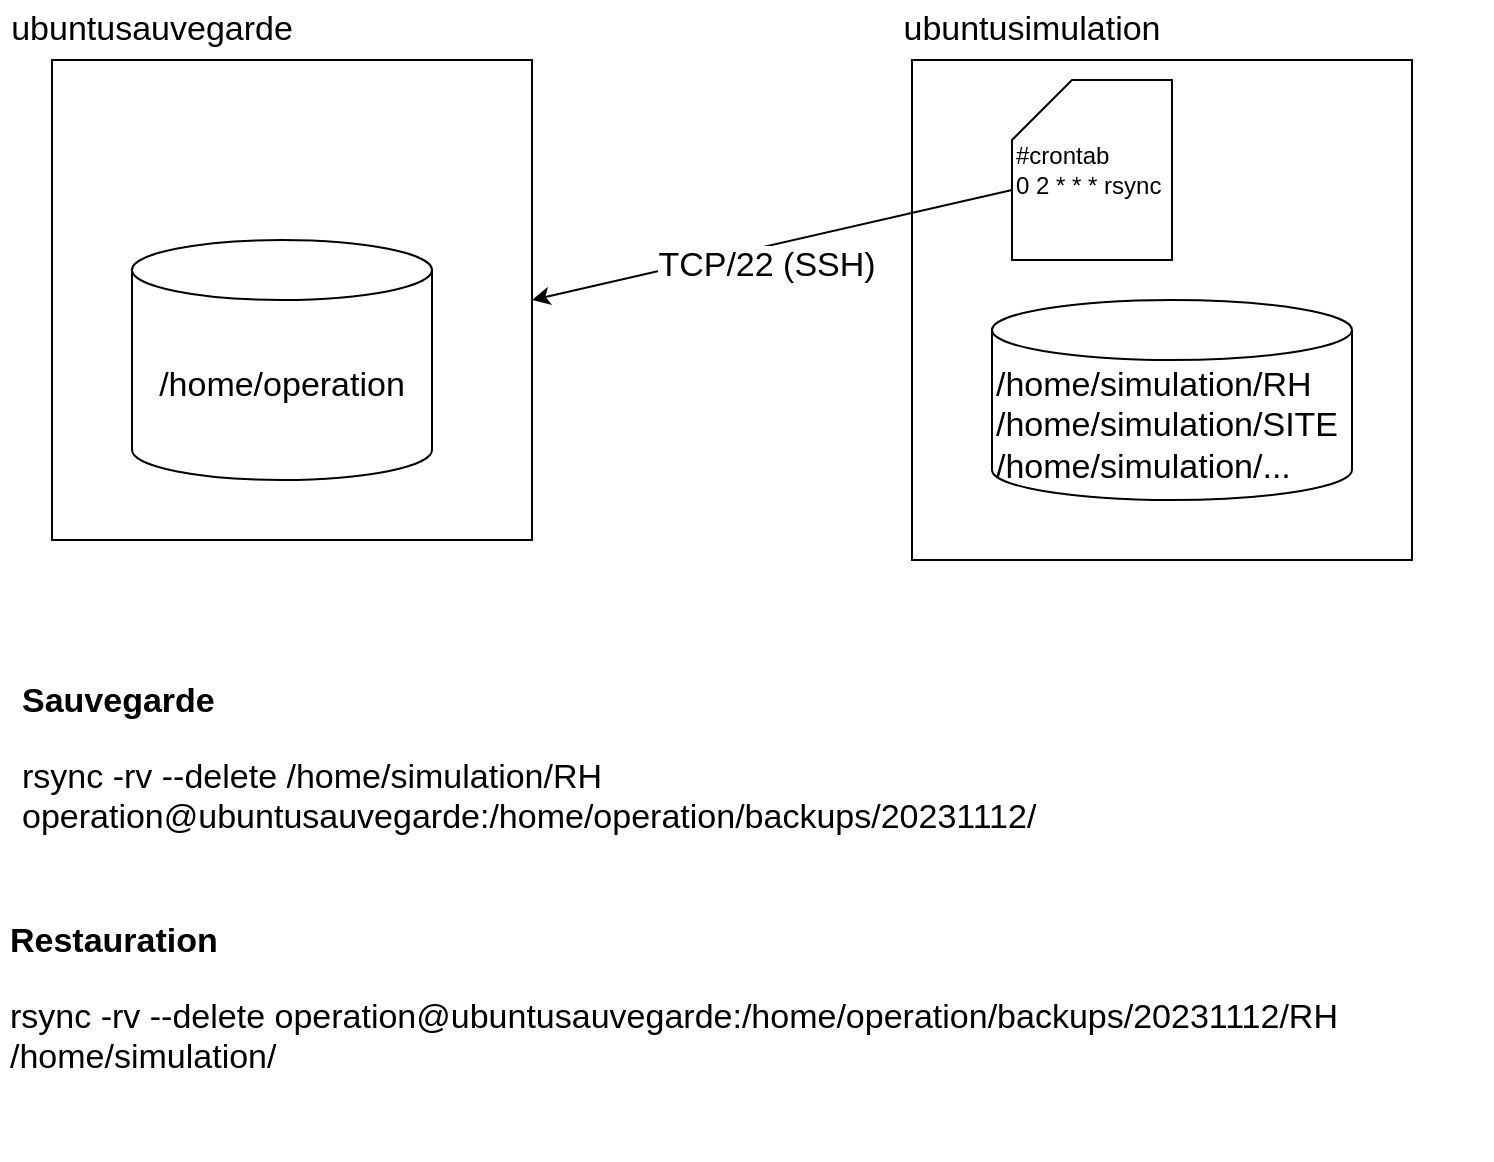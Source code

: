 <mxfile version="22.1.7" type="device">
  <diagram name="Page-1" id="E9LIO50E5n2HyO6L7fbJ">
    <mxGraphModel dx="2074" dy="1077" grid="1" gridSize="10" guides="1" tooltips="1" connect="1" arrows="1" fold="1" page="1" pageScale="1" pageWidth="827" pageHeight="1169" math="0" shadow="0">
      <root>
        <mxCell id="0" />
        <mxCell id="1" parent="0" />
        <mxCell id="Fkbg0o3R3Rs6liqmuoAv-1" value="" style="whiteSpace=wrap;html=1;aspect=fixed;fontSize=17;" vertex="1" parent="1">
          <mxGeometry x="500" y="200" width="250" height="250" as="geometry" />
        </mxCell>
        <mxCell id="Fkbg0o3R3Rs6liqmuoAv-2" value="" style="whiteSpace=wrap;html=1;aspect=fixed;fontSize=17;" vertex="1" parent="1">
          <mxGeometry x="70" y="200" width="240" height="240" as="geometry" />
        </mxCell>
        <mxCell id="Fkbg0o3R3Rs6liqmuoAv-3" value="/home/operation" style="shape=cylinder3;whiteSpace=wrap;html=1;boundedLbl=1;backgroundOutline=1;size=15;fontSize=17;" vertex="1" parent="1">
          <mxGeometry x="110" y="290" width="150" height="120" as="geometry" />
        </mxCell>
        <mxCell id="Fkbg0o3R3Rs6liqmuoAv-4" value="&lt;div align=&quot;left&quot; style=&quot;font-size: 17px;&quot;&gt;/home/simulation/RH&lt;br style=&quot;font-size: 17px;&quot;&gt;/home/simulation/SITE&lt;/div&gt;&lt;div align=&quot;left&quot; style=&quot;font-size: 17px;&quot;&gt;/home/simulation/...&lt;br style=&quot;font-size: 17px;&quot;&gt;&lt;/div&gt;" style="shape=cylinder3;whiteSpace=wrap;html=1;boundedLbl=1;backgroundOutline=1;size=15;align=left;fontSize=17;" vertex="1" parent="1">
          <mxGeometry x="540" y="320" width="180" height="100" as="geometry" />
        </mxCell>
        <mxCell id="Fkbg0o3R3Rs6liqmuoAv-5" value="" style="endArrow=classic;html=1;rounded=0;entryX=1;entryY=0.5;entryDx=0;entryDy=0;exitX=0;exitY=0;exitDx=0;exitDy=55;exitPerimeter=0;fontSize=17;" edge="1" parent="1" source="Fkbg0o3R3Rs6liqmuoAv-12" target="Fkbg0o3R3Rs6liqmuoAv-2">
          <mxGeometry width="50" height="50" relative="1" as="geometry">
            <mxPoint x="390" y="580" as="sourcePoint" />
            <mxPoint x="440" y="530" as="targetPoint" />
          </mxGeometry>
        </mxCell>
        <mxCell id="Fkbg0o3R3Rs6liqmuoAv-6" value="TCP/22 (SSH)" style="edgeLabel;html=1;align=center;verticalAlign=middle;resizable=0;points=[];fontSize=17;" vertex="1" connectable="0" parent="Fkbg0o3R3Rs6liqmuoAv-5">
          <mxGeometry x="0.357" y="-1" relative="1" as="geometry">
            <mxPoint x="40" y="1" as="offset" />
          </mxGeometry>
        </mxCell>
        <mxCell id="Fkbg0o3R3Rs6liqmuoAv-7" value="ubuntusimulation" style="text;html=1;strokeColor=none;fillColor=none;align=center;verticalAlign=middle;whiteSpace=wrap;rounded=0;fontSize=17;" vertex="1" parent="1">
          <mxGeometry x="530" y="170" width="60" height="30" as="geometry" />
        </mxCell>
        <mxCell id="Fkbg0o3R3Rs6liqmuoAv-8" value="&lt;div style=&quot;font-size: 17px;&quot;&gt;ubuntusauvegarde&lt;/div&gt;" style="text;html=1;strokeColor=none;fillColor=none;align=center;verticalAlign=middle;whiteSpace=wrap;rounded=0;fontSize=17;" vertex="1" parent="1">
          <mxGeometry x="90" y="170" width="60" height="30" as="geometry" />
        </mxCell>
        <mxCell id="Fkbg0o3R3Rs6liqmuoAv-9" value="&lt;h1 style=&quot;font-size: 17px;&quot;&gt;Sauvegarde&lt;/h1&gt;&lt;p style=&quot;font-size: 17px;&quot;&gt;rsync -rv --delete /home/simulation/RH operation@ubuntusauvegarde:/home/operation/backups/20231112/&lt;br style=&quot;font-size: 17px;&quot;&gt;&lt;/p&gt;" style="text;html=1;strokeColor=none;fillColor=none;spacing=5;spacingTop=-20;whiteSpace=wrap;overflow=hidden;rounded=0;fontSize=17;" vertex="1" parent="1">
          <mxGeometry x="50" y="510" width="740" height="120" as="geometry" />
        </mxCell>
        <mxCell id="Fkbg0o3R3Rs6liqmuoAv-11" value="&lt;h1 style=&quot;font-size: 17px;&quot;&gt;Restauration&lt;/h1&gt;&lt;p style=&quot;font-size: 17px;&quot;&gt;rsync -rv --delete operation@ubuntusauvegarde:/home/operation/backups/20231112/RH  /home/simulation/&lt;/p&gt;" style="text;html=1;strokeColor=none;fillColor=none;spacing=5;spacingTop=-20;whiteSpace=wrap;overflow=hidden;rounded=0;fontSize=17;" vertex="1" parent="1">
          <mxGeometry x="44" y="630" width="740" height="120" as="geometry" />
        </mxCell>
        <mxCell id="Fkbg0o3R3Rs6liqmuoAv-12" value="&lt;div align=&quot;left&quot;&gt;#crontab&lt;/div&gt;&lt;div align=&quot;left&quot;&gt;0 2 * * * rsync&lt;/div&gt;" style="shape=card;whiteSpace=wrap;html=1;align=left;" vertex="1" parent="1">
          <mxGeometry x="550" y="210" width="80" height="90" as="geometry" />
        </mxCell>
      </root>
    </mxGraphModel>
  </diagram>
</mxfile>
